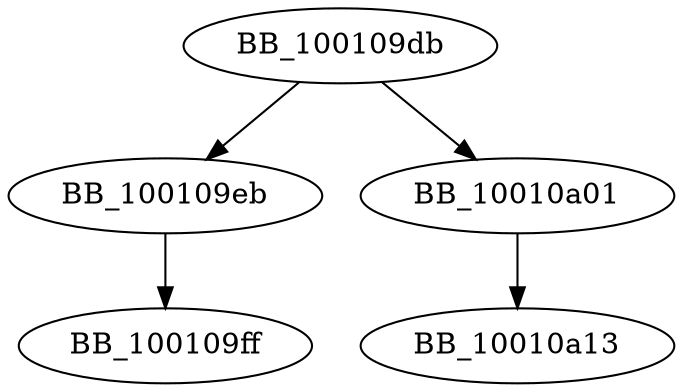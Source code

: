 DiGraph ___crtCreateSemaphoreExW{
BB_100109db->BB_100109eb
BB_100109db->BB_10010a01
BB_100109eb->BB_100109ff
BB_10010a01->BB_10010a13
}
